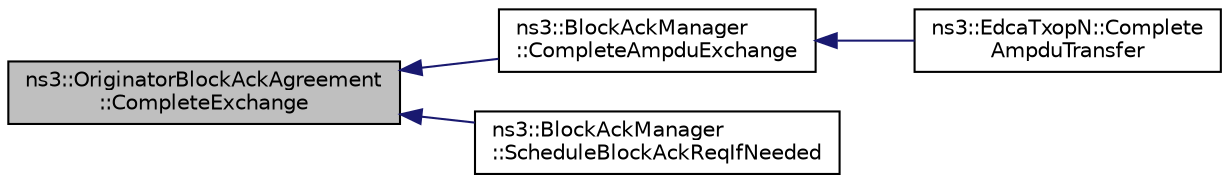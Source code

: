 digraph "ns3::OriginatorBlockAckAgreement::CompleteExchange"
{
  edge [fontname="Helvetica",fontsize="10",labelfontname="Helvetica",labelfontsize="10"];
  node [fontname="Helvetica",fontsize="10",shape=record];
  rankdir="LR";
  Node1 [label="ns3::OriginatorBlockAckAgreement\l::CompleteExchange",height=0.2,width=0.4,color="black", fillcolor="grey75", style="filled", fontcolor="black"];
  Node1 -> Node2 [dir="back",color="midnightblue",fontsize="10",style="solid"];
  Node2 [label="ns3::BlockAckManager\l::CompleteAmpduExchange",height=0.2,width=0.4,color="black", fillcolor="white", style="filled",URL="$d5/dec/classns3_1_1BlockAckManager.html#a3f42c74e86fa537d4f99353768ce3bb2"];
  Node2 -> Node3 [dir="back",color="midnightblue",fontsize="10",style="solid"];
  Node3 [label="ns3::EdcaTxopN::Complete\lAmpduTransfer",height=0.2,width=0.4,color="black", fillcolor="white", style="filled",URL="$dc/db8/classns3_1_1EdcaTxopN.html#a98274aa9d1577b6f74b8a47149326eff"];
  Node1 -> Node4 [dir="back",color="midnightblue",fontsize="10",style="solid"];
  Node4 [label="ns3::BlockAckManager\l::ScheduleBlockAckReqIfNeeded",height=0.2,width=0.4,color="black", fillcolor="white", style="filled",URL="$d5/dec/classns3_1_1BlockAckManager.html#a2dd74462281ab81176310ad58a35f2ea"];
}
